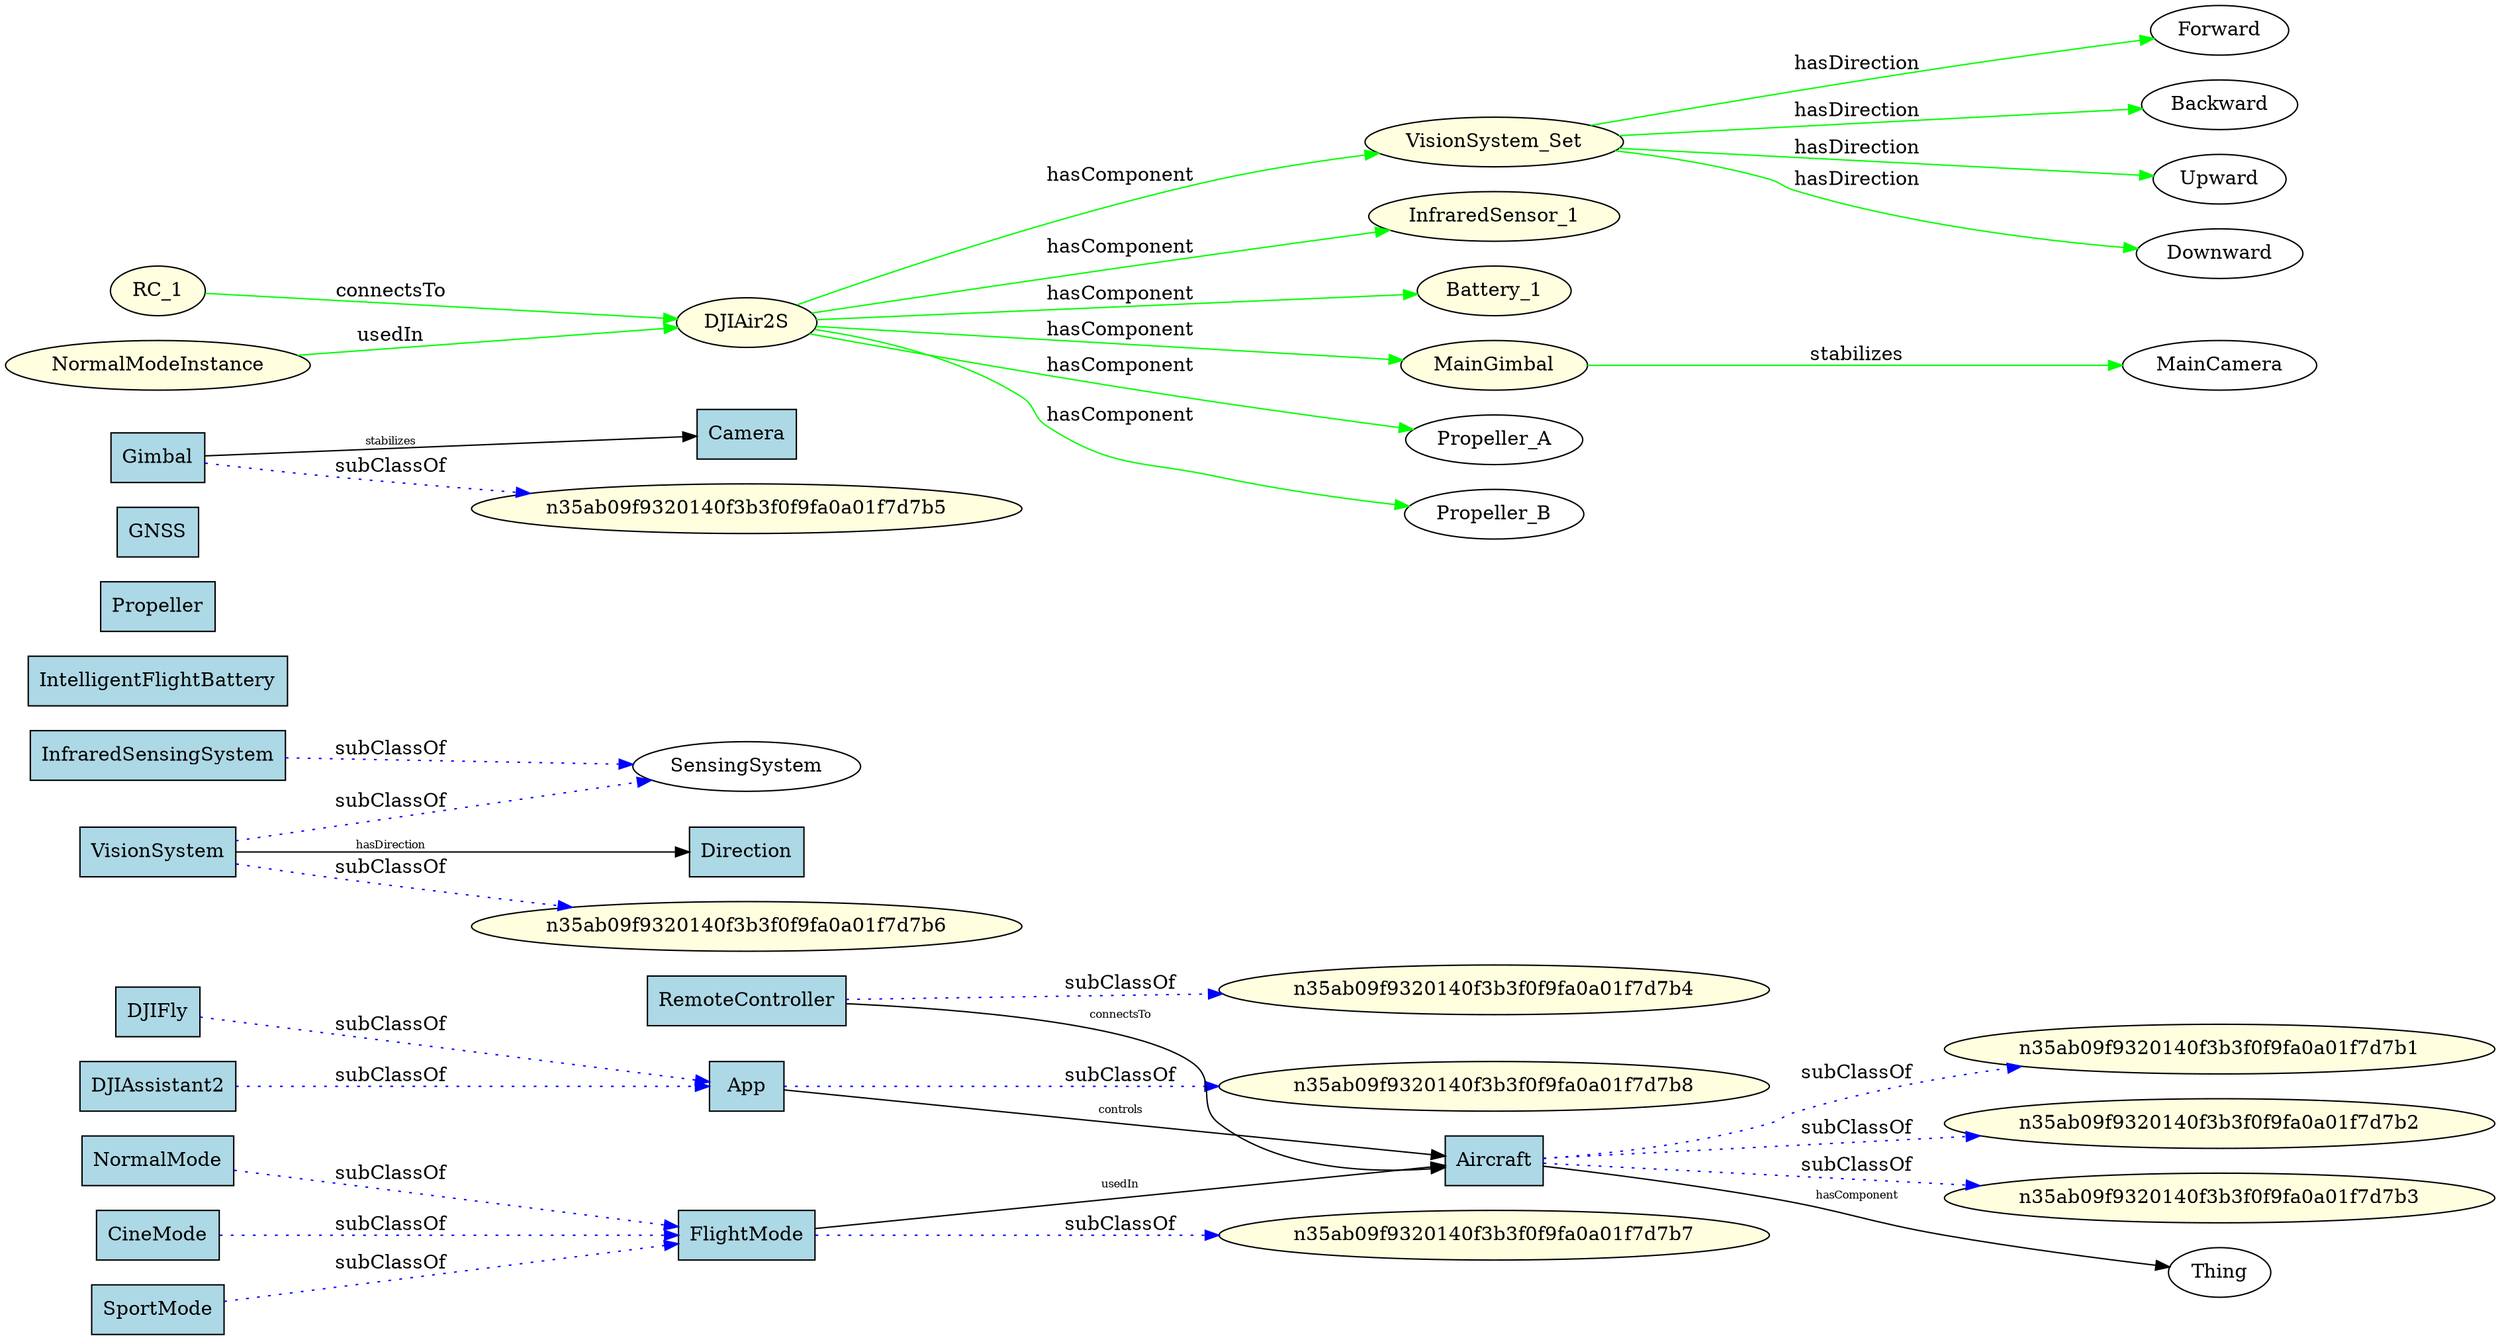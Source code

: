digraph G {
rankdir=LR;
fontsize=10;
NormalMode [shape=box, style=filled, fillcolor=lightblue];
InfraredSensingSystem [shape=box, style=filled, fillcolor=lightblue];
IntelligentFlightBattery [shape=box, style=filled, fillcolor=lightblue];
Aircraft [shape=box, style=filled, fillcolor=lightblue];
Propeller [shape=box, style=filled, fillcolor=lightblue];
GNSS [shape=box, style=filled, fillcolor=lightblue];
App [shape=box, style=filled, fillcolor=lightblue];
Direction [shape=box, style=filled, fillcolor=lightblue];
CineMode [shape=box, style=filled, fillcolor=lightblue];
DJIAssistant2 [shape=box, style=filled, fillcolor=lightblue];
DJIFly [shape=box, style=filled, fillcolor=lightblue];
Gimbal [shape=box, style=filled, fillcolor=lightblue];
Camera [shape=box, style=filled, fillcolor=lightblue];
RemoteController [shape=box, style=filled, fillcolor=lightblue];
SportMode [shape=box, style=filled, fillcolor=lightblue];
VisionSystem [shape=box, style=filled, fillcolor=lightblue];
FlightMode [shape=box, style=filled, fillcolor=lightblue];
Aircraft -> n35ab09f9320140f3b3f0f9fa0a01f7d7b1 [label=subClassOf, style=dotted, color=blue];
Aircraft -> n35ab09f9320140f3b3f0f9fa0a01f7d7b2 [label=subClassOf, style=dotted, color=blue];
Aircraft -> n35ab09f9320140f3b3f0f9fa0a01f7d7b3 [label=subClassOf, style=dotted, color=blue];
RemoteController -> n35ab09f9320140f3b3f0f9fa0a01f7d7b4 [label=subClassOf, style=dotted, color=blue];
Gimbal -> n35ab09f9320140f3b3f0f9fa0a01f7d7b5 [label=subClassOf, style=dotted, color=blue];
VisionSystem -> SensingSystem [label=subClassOf, style=dotted, color=blue];
InfraredSensingSystem -> SensingSystem [label=subClassOf, style=dotted, color=blue];
VisionSystem -> n35ab09f9320140f3b3f0f9fa0a01f7d7b6 [label=subClassOf, style=dotted, color=blue];
FlightMode -> n35ab09f9320140f3b3f0f9fa0a01f7d7b7 [label=subClassOf, style=dotted, color=blue];
NormalMode -> FlightMode [label=subClassOf, style=dotted, color=blue];
SportMode -> FlightMode [label=subClassOf, style=dotted, color=blue];
CineMode -> FlightMode [label=subClassOf, style=dotted, color=blue];
App -> n35ab09f9320140f3b3f0f9fa0a01f7d7b8 [label=subClassOf, style=dotted, color=blue];
DJIFly -> App [label=subClassOf, style=dotted, color=blue];
DJIAssistant2 -> App [label=subClassOf, style=dotted, color=blue];
Aircraft -> Thing [label=hasComponent, fontsize=8];
App -> Aircraft [label=controls, fontsize=8];
Gimbal -> Camera [label=stabilizes, fontsize=8];
RemoteController -> Aircraft [label=connectsTo, fontsize=8];
VisionSystem -> Direction [label=hasDirection, fontsize=8];
FlightMode -> Aircraft [label=usedIn, fontsize=8];
n35ab09f9320140f3b3f0f9fa0a01f7d7b4 [shape=ellipse, style=filled, fillcolor=lightyellow];
VisionSystem_Set [shape=ellipse, style=filled, fillcolor=lightyellow];
DJIAir2S [shape=ellipse, style=filled, fillcolor=lightyellow];
InfraredSensor_1 [shape=ellipse, style=filled, fillcolor=lightyellow];
Battery_1 [shape=ellipse, style=filled, fillcolor=lightyellow];
n35ab09f9320140f3b3f0f9fa0a01f7d7b2 [shape=ellipse, style=filled, fillcolor=lightyellow];
n35ab09f9320140f3b3f0f9fa0a01f7d7b8 [shape=ellipse, style=filled, fillcolor=lightyellow];
n35ab09f9320140f3b3f0f9fa0a01f7d7b1 [shape=ellipse, style=filled, fillcolor=lightyellow];
RC_1 [shape=ellipse, style=filled, fillcolor=lightyellow];
MainGimbal [shape=ellipse, style=filled, fillcolor=lightyellow];
NormalModeInstance [shape=ellipse, style=filled, fillcolor=lightyellow];
n35ab09f9320140f3b3f0f9fa0a01f7d7b3 [shape=ellipse, style=filled, fillcolor=lightyellow];
n35ab09f9320140f3b3f0f9fa0a01f7d7b7 [shape=ellipse, style=filled, fillcolor=lightyellow];
n35ab09f9320140f3b3f0f9fa0a01f7d7b6 [shape=ellipse, style=filled, fillcolor=lightyellow];
n35ab09f9320140f3b3f0f9fa0a01f7d7b5 [shape=ellipse, style=filled, fillcolor=lightyellow];
Forward;
VisionSystem_Set -> Forward [label=hasDirection, color=green];
Backward;
VisionSystem_Set -> Backward [label=hasDirection, color=green];
Upward;
VisionSystem_Set -> Upward [label=hasDirection, color=green];
Downward;
VisionSystem_Set -> Downward [label=hasDirection, color=green];
Battery_1;
DJIAir2S -> Battery_1 [label=hasComponent, color=green];
Propeller_A;
DJIAir2S -> Propeller_A [label=hasComponent, color=green];
Propeller_B;
DJIAir2S -> Propeller_B [label=hasComponent, color=green];
MainGimbal;
DJIAir2S -> MainGimbal [label=hasComponent, color=green];
VisionSystem_Set;
DJIAir2S -> VisionSystem_Set [label=hasComponent, color=green];
InfraredSensor_1;
DJIAir2S -> InfraredSensor_1 [label=hasComponent, color=green];
DJIAir2S;
RC_1 -> DJIAir2S [label=connectsTo, color=green];
MainCamera;
MainGimbal -> MainCamera [label=stabilizes, color=green];
DJIAir2S;
NormalModeInstance -> DJIAir2S [label=usedIn, color=green];
}
